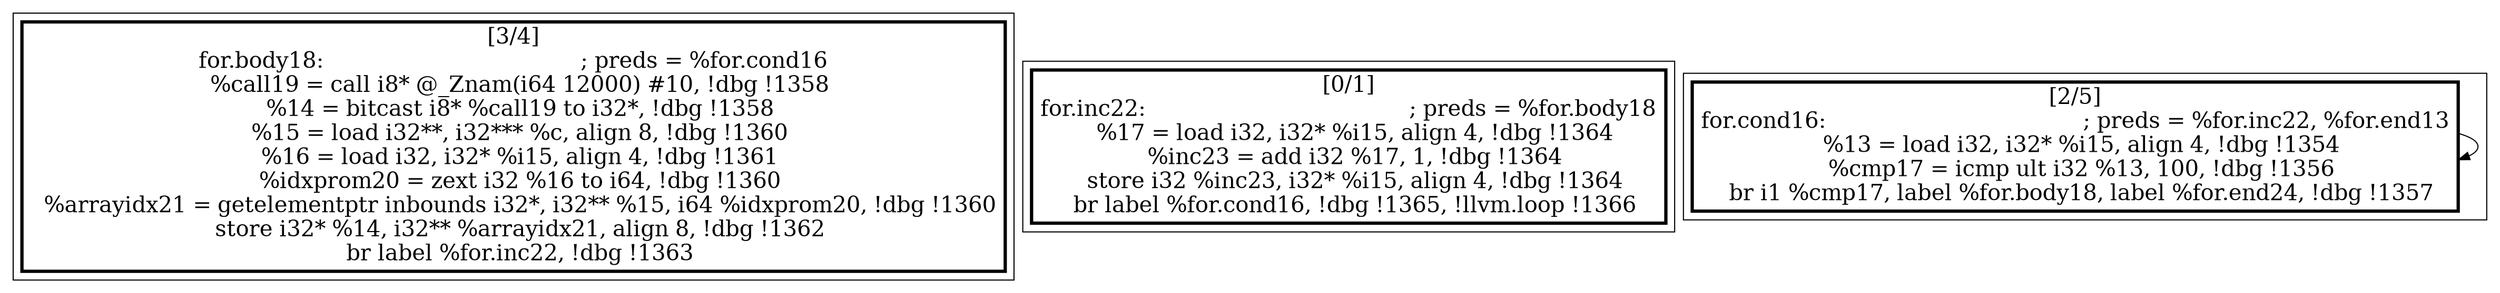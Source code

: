 
digraph G {





subgraph cluster2 {


node1071 [penwidth=3.0,fontsize=20,shape=rectangle,label="[3/4]
for.body18:                                       ; preds = %for.cond16
  %call19 = call i8* @_Znam(i64 12000) #10, !dbg !1358
  %14 = bitcast i8* %call19 to i32*, !dbg !1358
  %15 = load i32**, i32*** %c, align 8, !dbg !1360
  %16 = load i32, i32* %i15, align 4, !dbg !1361
  %idxprom20 = zext i32 %16 to i64, !dbg !1360
  %arrayidx21 = getelementptr inbounds i32*, i32** %15, i64 %idxprom20, !dbg !1360
  store i32* %14, i32** %arrayidx21, align 8, !dbg !1362
  br label %for.inc22, !dbg !1363
" ]



}

subgraph cluster0 {


node1069 [penwidth=3.0,fontsize=20,shape=rectangle,label="[0/1]
for.inc22:                                        ; preds = %for.body18
  %17 = load i32, i32* %i15, align 4, !dbg !1364
  %inc23 = add i32 %17, 1, !dbg !1364
  store i32 %inc23, i32* %i15, align 4, !dbg !1364
  br label %for.cond16, !dbg !1365, !llvm.loop !1366
" ]



}

subgraph cluster1 {


node1070 [penwidth=3.0,fontsize=20,shape=rectangle,label="[2/5]
for.cond16:                                       ; preds = %for.inc22, %for.end13
  %13 = load i32, i32* %i15, align 4, !dbg !1354
  %cmp17 = icmp ult i32 %13, 100, !dbg !1356
  br i1 %cmp17, label %for.body18, label %for.end24, !dbg !1357
" ]

node1070->node1070 [ ]


}

}
